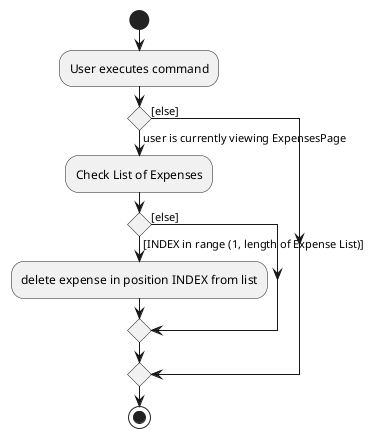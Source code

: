 @startuml
start
:User executes command;

'Since the beta syntax does not support placing the condition outside the
'diamond we place it as the true branch instead.

if () then (user is currently viewing ExpensesPage)
    :Check List of Expenses;
    if () then ([INDEX in range (1, length of Expense List)])
    :delete expense in position INDEX from list;
    else ([else])
    endif
else ([else])
endif
stop
@enduml
